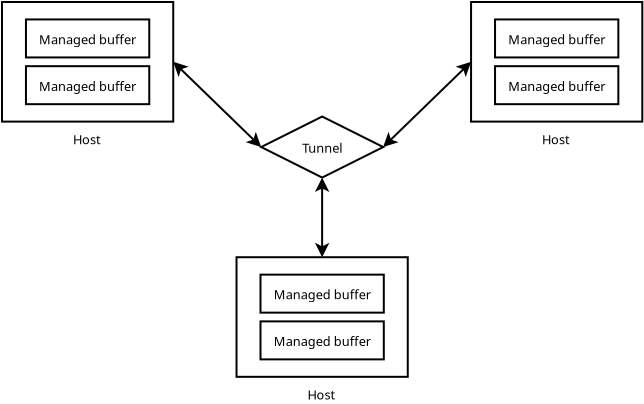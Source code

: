 <?xml version="1.0" encoding="UTF-8"?>
<dia:diagram xmlns:dia="http://www.lysator.liu.se/~alla/dia/">
  <dia:layer name="Background" visible="true" active="true">
    <dia:group>
      <dia:group>
        <dia:object type="Standard - Text" version="1" id="O0">
          <dia:attribute name="obj_pos">
            <dia:point val="22.545,-5.055"/>
          </dia:attribute>
          <dia:attribute name="obj_bb">
            <dia:rectangle val="22.545,-5.65;24.002,-4.905"/>
          </dia:attribute>
          <dia:attribute name="text">
            <dia:composite type="text">
              <dia:attribute name="string">
                <dia:string>#Host#</dia:string>
              </dia:attribute>
              <dia:attribute name="font">
                <dia:font family="sans" style="0" name="Helvetica"/>
              </dia:attribute>
              <dia:attribute name="height">
                <dia:real val="0.8"/>
              </dia:attribute>
              <dia:attribute name="pos">
                <dia:point val="22.545,-5.055"/>
              </dia:attribute>
              <dia:attribute name="color">
                <dia:color val="#000000"/>
              </dia:attribute>
              <dia:attribute name="alignment">
                <dia:enum val="0"/>
              </dia:attribute>
            </dia:composite>
          </dia:attribute>
          <dia:attribute name="valign">
            <dia:enum val="3"/>
          </dia:attribute>
        </dia:object>
        <dia:group>
          <dia:object type="Flowchart - Box" version="0" id="O1">
            <dia:attribute name="obj_pos">
              <dia:point val="18.992,-12.164"/>
            </dia:attribute>
            <dia:attribute name="obj_bb">
              <dia:rectangle val="18.942,-12.214;27.605,-6.135"/>
            </dia:attribute>
            <dia:attribute name="elem_corner">
              <dia:point val="18.992,-12.164"/>
            </dia:attribute>
            <dia:attribute name="elem_width">
              <dia:real val="8.562"/>
            </dia:attribute>
            <dia:attribute name="elem_height">
              <dia:real val="5.98"/>
            </dia:attribute>
            <dia:attribute name="show_background">
              <dia:boolean val="true"/>
            </dia:attribute>
            <dia:attribute name="padding">
              <dia:real val="0.5"/>
            </dia:attribute>
            <dia:attribute name="text">
              <dia:composite type="text">
                <dia:attribute name="string">
                  <dia:string>##</dia:string>
                </dia:attribute>
                <dia:attribute name="font">
                  <dia:font family="sans" style="0" name="Helvetica"/>
                </dia:attribute>
                <dia:attribute name="height">
                  <dia:real val="0.8"/>
                </dia:attribute>
                <dia:attribute name="pos">
                  <dia:point val="23.273,-8.979"/>
                </dia:attribute>
                <dia:attribute name="color">
                  <dia:color val="#000000"/>
                </dia:attribute>
                <dia:attribute name="alignment">
                  <dia:enum val="1"/>
                </dia:attribute>
              </dia:composite>
            </dia:attribute>
          </dia:object>
          <dia:group>
            <dia:object type="Flowchart - Box" version="0" id="O2">
              <dia:attribute name="obj_pos">
                <dia:point val="20.191,-8.956"/>
              </dia:attribute>
              <dia:attribute name="obj_bb">
                <dia:rectangle val="20.141,-9.006;26.406,-7.006"/>
              </dia:attribute>
              <dia:attribute name="elem_corner">
                <dia:point val="20.191,-8.956"/>
              </dia:attribute>
              <dia:attribute name="elem_width">
                <dia:real val="6.165"/>
              </dia:attribute>
              <dia:attribute name="elem_height">
                <dia:real val="1.9"/>
              </dia:attribute>
              <dia:attribute name="show_background">
                <dia:boolean val="true"/>
              </dia:attribute>
              <dia:attribute name="padding">
                <dia:real val="0.5"/>
              </dia:attribute>
              <dia:attribute name="text">
                <dia:composite type="text">
                  <dia:attribute name="string">
                    <dia:string>#Managed buffer#</dia:string>
                  </dia:attribute>
                  <dia:attribute name="font">
                    <dia:font family="sans" style="0" name="Helvetica"/>
                  </dia:attribute>
                  <dia:attribute name="height">
                    <dia:real val="0.8"/>
                  </dia:attribute>
                  <dia:attribute name="pos">
                    <dia:point val="23.273,-7.811"/>
                  </dia:attribute>
                  <dia:attribute name="color">
                    <dia:color val="#000000"/>
                  </dia:attribute>
                  <dia:attribute name="alignment">
                    <dia:enum val="1"/>
                  </dia:attribute>
                </dia:composite>
              </dia:attribute>
            </dia:object>
            <dia:object type="Flowchart - Box" version="0" id="O3">
              <dia:attribute name="obj_pos">
                <dia:point val="20.191,-11.293"/>
              </dia:attribute>
              <dia:attribute name="obj_bb">
                <dia:rectangle val="20.141,-11.343;26.406,-9.343"/>
              </dia:attribute>
              <dia:attribute name="elem_corner">
                <dia:point val="20.191,-11.293"/>
              </dia:attribute>
              <dia:attribute name="elem_width">
                <dia:real val="6.165"/>
              </dia:attribute>
              <dia:attribute name="elem_height">
                <dia:real val="1.9"/>
              </dia:attribute>
              <dia:attribute name="show_background">
                <dia:boolean val="true"/>
              </dia:attribute>
              <dia:attribute name="padding">
                <dia:real val="0.5"/>
              </dia:attribute>
              <dia:attribute name="text">
                <dia:composite type="text">
                  <dia:attribute name="string">
                    <dia:string>#Managed buffer#</dia:string>
                  </dia:attribute>
                  <dia:attribute name="font">
                    <dia:font family="sans" style="0" name="Helvetica"/>
                  </dia:attribute>
                  <dia:attribute name="height">
                    <dia:real val="0.8"/>
                  </dia:attribute>
                  <dia:attribute name="pos">
                    <dia:point val="23.273,-10.148"/>
                  </dia:attribute>
                  <dia:attribute name="color">
                    <dia:color val="#000000"/>
                  </dia:attribute>
                  <dia:attribute name="alignment">
                    <dia:enum val="1"/>
                  </dia:attribute>
                </dia:composite>
              </dia:attribute>
            </dia:object>
          </dia:group>
        </dia:group>
      </dia:group>
      <dia:group>
        <dia:group>
          <dia:object type="Standard - Text" version="1" id="O4">
            <dia:attribute name="obj_pos">
              <dia:point val="10.818,-17.815"/>
            </dia:attribute>
            <dia:attribute name="obj_bb">
              <dia:rectangle val="10.818,-18.41;12.275,-17.665"/>
            </dia:attribute>
            <dia:attribute name="text">
              <dia:composite type="text">
                <dia:attribute name="string">
                  <dia:string>#Host#</dia:string>
                </dia:attribute>
                <dia:attribute name="font">
                  <dia:font family="sans" style="0" name="Helvetica"/>
                </dia:attribute>
                <dia:attribute name="height">
                  <dia:real val="0.8"/>
                </dia:attribute>
                <dia:attribute name="pos">
                  <dia:point val="10.818,-17.815"/>
                </dia:attribute>
                <dia:attribute name="color">
                  <dia:color val="#000000"/>
                </dia:attribute>
                <dia:attribute name="alignment">
                  <dia:enum val="0"/>
                </dia:attribute>
              </dia:composite>
            </dia:attribute>
            <dia:attribute name="valign">
              <dia:enum val="3"/>
            </dia:attribute>
          </dia:object>
          <dia:group>
            <dia:object type="Flowchart - Box" version="0" id="O5">
              <dia:attribute name="obj_pos">
                <dia:point val="7.266,-24.925"/>
              </dia:attribute>
              <dia:attribute name="obj_bb">
                <dia:rectangle val="7.216,-24.975;15.878,-18.895"/>
              </dia:attribute>
              <dia:attribute name="elem_corner">
                <dia:point val="7.266,-24.925"/>
              </dia:attribute>
              <dia:attribute name="elem_width">
                <dia:real val="8.562"/>
              </dia:attribute>
              <dia:attribute name="elem_height">
                <dia:real val="5.98"/>
              </dia:attribute>
              <dia:attribute name="show_background">
                <dia:boolean val="true"/>
              </dia:attribute>
              <dia:attribute name="padding">
                <dia:real val="0.5"/>
              </dia:attribute>
              <dia:attribute name="text">
                <dia:composite type="text">
                  <dia:attribute name="string">
                    <dia:string>##</dia:string>
                  </dia:attribute>
                  <dia:attribute name="font">
                    <dia:font family="sans" style="0" name="Helvetica"/>
                  </dia:attribute>
                  <dia:attribute name="height">
                    <dia:real val="0.8"/>
                  </dia:attribute>
                  <dia:attribute name="pos">
                    <dia:point val="11.547,-21.74"/>
                  </dia:attribute>
                  <dia:attribute name="color">
                    <dia:color val="#000000"/>
                  </dia:attribute>
                  <dia:attribute name="alignment">
                    <dia:enum val="1"/>
                  </dia:attribute>
                </dia:composite>
              </dia:attribute>
            </dia:object>
            <dia:group>
              <dia:object type="Flowchart - Box" version="0" id="O6">
                <dia:attribute name="obj_pos">
                  <dia:point val="8.464,-21.716"/>
                </dia:attribute>
                <dia:attribute name="obj_bb">
                  <dia:rectangle val="8.414,-21.767;14.679,-19.767"/>
                </dia:attribute>
                <dia:attribute name="elem_corner">
                  <dia:point val="8.464,-21.716"/>
                </dia:attribute>
                <dia:attribute name="elem_width">
                  <dia:real val="6.165"/>
                </dia:attribute>
                <dia:attribute name="elem_height">
                  <dia:real val="1.9"/>
                </dia:attribute>
                <dia:attribute name="show_background">
                  <dia:boolean val="true"/>
                </dia:attribute>
                <dia:attribute name="padding">
                  <dia:real val="0.5"/>
                </dia:attribute>
                <dia:attribute name="text">
                  <dia:composite type="text">
                    <dia:attribute name="string">
                      <dia:string>#Managed buffer#</dia:string>
                    </dia:attribute>
                    <dia:attribute name="font">
                      <dia:font family="sans" style="0" name="Helvetica"/>
                    </dia:attribute>
                    <dia:attribute name="height">
                      <dia:real val="0.8"/>
                    </dia:attribute>
                    <dia:attribute name="pos">
                      <dia:point val="11.547,-20.572"/>
                    </dia:attribute>
                    <dia:attribute name="color">
                      <dia:color val="#000000"/>
                    </dia:attribute>
                    <dia:attribute name="alignment">
                      <dia:enum val="1"/>
                    </dia:attribute>
                  </dia:composite>
                </dia:attribute>
              </dia:object>
              <dia:object type="Flowchart - Box" version="0" id="O7">
                <dia:attribute name="obj_pos">
                  <dia:point val="8.464,-24.053"/>
                </dia:attribute>
                <dia:attribute name="obj_bb">
                  <dia:rectangle val="8.414,-24.103;14.679,-22.103"/>
                </dia:attribute>
                <dia:attribute name="elem_corner">
                  <dia:point val="8.464,-24.053"/>
                </dia:attribute>
                <dia:attribute name="elem_width">
                  <dia:real val="6.165"/>
                </dia:attribute>
                <dia:attribute name="elem_height">
                  <dia:real val="1.9"/>
                </dia:attribute>
                <dia:attribute name="show_background">
                  <dia:boolean val="true"/>
                </dia:attribute>
                <dia:attribute name="padding">
                  <dia:real val="0.5"/>
                </dia:attribute>
                <dia:attribute name="text">
                  <dia:composite type="text">
                    <dia:attribute name="string">
                      <dia:string>#Managed buffer#</dia:string>
                    </dia:attribute>
                    <dia:attribute name="font">
                      <dia:font family="sans" style="0" name="Helvetica"/>
                    </dia:attribute>
                    <dia:attribute name="height">
                      <dia:real val="0.8"/>
                    </dia:attribute>
                    <dia:attribute name="pos">
                      <dia:point val="11.547,-22.908"/>
                    </dia:attribute>
                    <dia:attribute name="color">
                      <dia:color val="#000000"/>
                    </dia:attribute>
                    <dia:attribute name="alignment">
                      <dia:enum val="1"/>
                    </dia:attribute>
                  </dia:composite>
                </dia:attribute>
              </dia:object>
            </dia:group>
          </dia:group>
        </dia:group>
        <dia:group>
          <dia:object type="Standard - Text" version="1" id="O8">
            <dia:attribute name="obj_pos">
              <dia:point val="34.272,-17.815"/>
            </dia:attribute>
            <dia:attribute name="obj_bb">
              <dia:rectangle val="34.272,-18.41;35.729,-17.665"/>
            </dia:attribute>
            <dia:attribute name="text">
              <dia:composite type="text">
                <dia:attribute name="string">
                  <dia:string>#Host#</dia:string>
                </dia:attribute>
                <dia:attribute name="font">
                  <dia:font family="sans" style="0" name="Helvetica"/>
                </dia:attribute>
                <dia:attribute name="height">
                  <dia:real val="0.8"/>
                </dia:attribute>
                <dia:attribute name="pos">
                  <dia:point val="34.272,-17.815"/>
                </dia:attribute>
                <dia:attribute name="color">
                  <dia:color val="#000000"/>
                </dia:attribute>
                <dia:attribute name="alignment">
                  <dia:enum val="0"/>
                </dia:attribute>
              </dia:composite>
            </dia:attribute>
            <dia:attribute name="valign">
              <dia:enum val="3"/>
            </dia:attribute>
          </dia:object>
          <dia:group>
            <dia:object type="Flowchart - Box" version="0" id="O9">
              <dia:attribute name="obj_pos">
                <dia:point val="30.719,-24.925"/>
              </dia:attribute>
              <dia:attribute name="obj_bb">
                <dia:rectangle val="30.669,-24.975;39.331,-18.895"/>
              </dia:attribute>
              <dia:attribute name="elem_corner">
                <dia:point val="30.719,-24.925"/>
              </dia:attribute>
              <dia:attribute name="elem_width">
                <dia:real val="8.562"/>
              </dia:attribute>
              <dia:attribute name="elem_height">
                <dia:real val="5.98"/>
              </dia:attribute>
              <dia:attribute name="show_background">
                <dia:boolean val="true"/>
              </dia:attribute>
              <dia:attribute name="padding">
                <dia:real val="0.5"/>
              </dia:attribute>
              <dia:attribute name="text">
                <dia:composite type="text">
                  <dia:attribute name="string">
                    <dia:string>##</dia:string>
                  </dia:attribute>
                  <dia:attribute name="font">
                    <dia:font family="sans" style="0" name="Helvetica"/>
                  </dia:attribute>
                  <dia:attribute name="height">
                    <dia:real val="0.8"/>
                  </dia:attribute>
                  <dia:attribute name="pos">
                    <dia:point val="35.0,-21.74"/>
                  </dia:attribute>
                  <dia:attribute name="color">
                    <dia:color val="#000000"/>
                  </dia:attribute>
                  <dia:attribute name="alignment">
                    <dia:enum val="1"/>
                  </dia:attribute>
                </dia:composite>
              </dia:attribute>
            </dia:object>
            <dia:group>
              <dia:object type="Flowchart - Box" version="0" id="O10">
                <dia:attribute name="obj_pos">
                  <dia:point val="31.918,-21.716"/>
                </dia:attribute>
                <dia:attribute name="obj_bb">
                  <dia:rectangle val="31.868,-21.767;38.133,-19.767"/>
                </dia:attribute>
                <dia:attribute name="elem_corner">
                  <dia:point val="31.918,-21.716"/>
                </dia:attribute>
                <dia:attribute name="elem_width">
                  <dia:real val="6.165"/>
                </dia:attribute>
                <dia:attribute name="elem_height">
                  <dia:real val="1.9"/>
                </dia:attribute>
                <dia:attribute name="show_background">
                  <dia:boolean val="true"/>
                </dia:attribute>
                <dia:attribute name="padding">
                  <dia:real val="0.5"/>
                </dia:attribute>
                <dia:attribute name="text">
                  <dia:composite type="text">
                    <dia:attribute name="string">
                      <dia:string>#Managed buffer#</dia:string>
                    </dia:attribute>
                    <dia:attribute name="font">
                      <dia:font family="sans" style="0" name="Helvetica"/>
                    </dia:attribute>
                    <dia:attribute name="height">
                      <dia:real val="0.8"/>
                    </dia:attribute>
                    <dia:attribute name="pos">
                      <dia:point val="35.0,-20.572"/>
                    </dia:attribute>
                    <dia:attribute name="color">
                      <dia:color val="#000000"/>
                    </dia:attribute>
                    <dia:attribute name="alignment">
                      <dia:enum val="1"/>
                    </dia:attribute>
                  </dia:composite>
                </dia:attribute>
              </dia:object>
              <dia:object type="Flowchart - Box" version="0" id="O11">
                <dia:attribute name="obj_pos">
                  <dia:point val="31.918,-24.053"/>
                </dia:attribute>
                <dia:attribute name="obj_bb">
                  <dia:rectangle val="31.868,-24.103;38.133,-22.103"/>
                </dia:attribute>
                <dia:attribute name="elem_corner">
                  <dia:point val="31.918,-24.053"/>
                </dia:attribute>
                <dia:attribute name="elem_width">
                  <dia:real val="6.165"/>
                </dia:attribute>
                <dia:attribute name="elem_height">
                  <dia:real val="1.9"/>
                </dia:attribute>
                <dia:attribute name="show_background">
                  <dia:boolean val="true"/>
                </dia:attribute>
                <dia:attribute name="padding">
                  <dia:real val="0.5"/>
                </dia:attribute>
                <dia:attribute name="text">
                  <dia:composite type="text">
                    <dia:attribute name="string">
                      <dia:string>#Managed buffer#</dia:string>
                    </dia:attribute>
                    <dia:attribute name="font">
                      <dia:font family="sans" style="0" name="Helvetica"/>
                    </dia:attribute>
                    <dia:attribute name="height">
                      <dia:real val="0.8"/>
                    </dia:attribute>
                    <dia:attribute name="pos">
                      <dia:point val="35.0,-22.908"/>
                    </dia:attribute>
                    <dia:attribute name="color">
                      <dia:color val="#000000"/>
                    </dia:attribute>
                    <dia:attribute name="alignment">
                      <dia:enum val="1"/>
                    </dia:attribute>
                  </dia:composite>
                </dia:attribute>
              </dia:object>
            </dia:group>
          </dia:group>
        </dia:group>
      </dia:group>
    </dia:group>
    <dia:object type="Flowchart - Diamond" version="0" id="O12">
      <dia:attribute name="obj_pos">
        <dia:point val="20.223,-19.198"/>
      </dia:attribute>
      <dia:attribute name="obj_bb">
        <dia:rectangle val="20.173,-19.247;26.374,-16.097"/>
      </dia:attribute>
      <dia:attribute name="elem_corner">
        <dia:point val="20.223,-19.198"/>
      </dia:attribute>
      <dia:attribute name="elem_width">
        <dia:real val="6.101"/>
      </dia:attribute>
      <dia:attribute name="elem_height">
        <dia:real val="3.051"/>
      </dia:attribute>
      <dia:attribute name="show_background">
        <dia:boolean val="true"/>
      </dia:attribute>
      <dia:attribute name="padding">
        <dia:real val="0.354"/>
      </dia:attribute>
      <dia:attribute name="text">
        <dia:composite type="text">
          <dia:attribute name="string">
            <dia:string>#Tunnel#</dia:string>
          </dia:attribute>
          <dia:attribute name="font">
            <dia:font family="sans" style="0" name="Helvetica"/>
          </dia:attribute>
          <dia:attribute name="height">
            <dia:real val="0.8"/>
          </dia:attribute>
          <dia:attribute name="pos">
            <dia:point val="23.273,-17.477"/>
          </dia:attribute>
          <dia:attribute name="color">
            <dia:color val="#000000"/>
          </dia:attribute>
          <dia:attribute name="alignment">
            <dia:enum val="1"/>
          </dia:attribute>
        </dia:composite>
      </dia:attribute>
    </dia:object>
    <dia:object type="Standard - Line" version="0" id="O13">
      <dia:attribute name="obj_pos">
        <dia:point val="15.828,-21.935"/>
      </dia:attribute>
      <dia:attribute name="obj_bb">
        <dia:rectangle val="15.757,-22.006;20.294,-17.602"/>
      </dia:attribute>
      <dia:attribute name="conn_endpoints">
        <dia:point val="15.828,-21.935"/>
        <dia:point val="20.223,-17.672"/>
      </dia:attribute>
      <dia:attribute name="numcp">
        <dia:int val="1"/>
      </dia:attribute>
      <dia:attribute name="start_arrow">
        <dia:enum val="22"/>
      </dia:attribute>
      <dia:attribute name="start_arrow_length">
        <dia:real val="0.5"/>
      </dia:attribute>
      <dia:attribute name="start_arrow_width">
        <dia:real val="0.5"/>
      </dia:attribute>
      <dia:attribute name="end_arrow">
        <dia:enum val="22"/>
      </dia:attribute>
      <dia:attribute name="end_arrow_length">
        <dia:real val="0.5"/>
      </dia:attribute>
      <dia:attribute name="end_arrow_width">
        <dia:real val="0.5"/>
      </dia:attribute>
      <dia:connections>
        <dia:connection handle="0" to="O5" connection="8"/>
        <dia:connection handle="1" to="O12" connection="12"/>
      </dia:connections>
    </dia:object>
    <dia:object type="Standard - Line" version="0" id="O14">
      <dia:attribute name="obj_pos">
        <dia:point val="23.273,-16.147"/>
      </dia:attribute>
      <dia:attribute name="obj_bb">
        <dia:rectangle val="22.912,-16.197;23.635,-12.114"/>
      </dia:attribute>
      <dia:attribute name="conn_endpoints">
        <dia:point val="23.273,-16.147"/>
        <dia:point val="23.273,-12.164"/>
      </dia:attribute>
      <dia:attribute name="numcp">
        <dia:int val="1"/>
      </dia:attribute>
      <dia:attribute name="start_arrow">
        <dia:enum val="22"/>
      </dia:attribute>
      <dia:attribute name="start_arrow_length">
        <dia:real val="0.5"/>
      </dia:attribute>
      <dia:attribute name="start_arrow_width">
        <dia:real val="0.5"/>
      </dia:attribute>
      <dia:attribute name="end_arrow">
        <dia:enum val="22"/>
      </dia:attribute>
      <dia:attribute name="end_arrow_length">
        <dia:real val="0.5"/>
      </dia:attribute>
      <dia:attribute name="end_arrow_width">
        <dia:real val="0.5"/>
      </dia:attribute>
      <dia:connections>
        <dia:connection handle="0" to="O12" connection="8"/>
        <dia:connection handle="1" to="O1" connection="2"/>
      </dia:connections>
    </dia:object>
    <dia:object type="Standard - Line" version="0" id="O15">
      <dia:attribute name="obj_pos">
        <dia:point val="26.324,-17.672"/>
      </dia:attribute>
      <dia:attribute name="obj_bb">
        <dia:rectangle val="26.253,-22.006;30.79,-17.602"/>
      </dia:attribute>
      <dia:attribute name="conn_endpoints">
        <dia:point val="26.324,-17.672"/>
        <dia:point val="30.719,-21.935"/>
      </dia:attribute>
      <dia:attribute name="numcp">
        <dia:int val="1"/>
      </dia:attribute>
      <dia:attribute name="start_arrow">
        <dia:enum val="22"/>
      </dia:attribute>
      <dia:attribute name="start_arrow_length">
        <dia:real val="0.5"/>
      </dia:attribute>
      <dia:attribute name="start_arrow_width">
        <dia:real val="0.5"/>
      </dia:attribute>
      <dia:attribute name="end_arrow">
        <dia:enum val="22"/>
      </dia:attribute>
      <dia:attribute name="end_arrow_length">
        <dia:real val="0.5"/>
      </dia:attribute>
      <dia:attribute name="end_arrow_width">
        <dia:real val="0.5"/>
      </dia:attribute>
      <dia:connections>
        <dia:connection handle="0" to="O12" connection="4"/>
        <dia:connection handle="1" to="O9" connection="7"/>
      </dia:connections>
    </dia:object>
  </dia:layer>
</dia:diagram>
